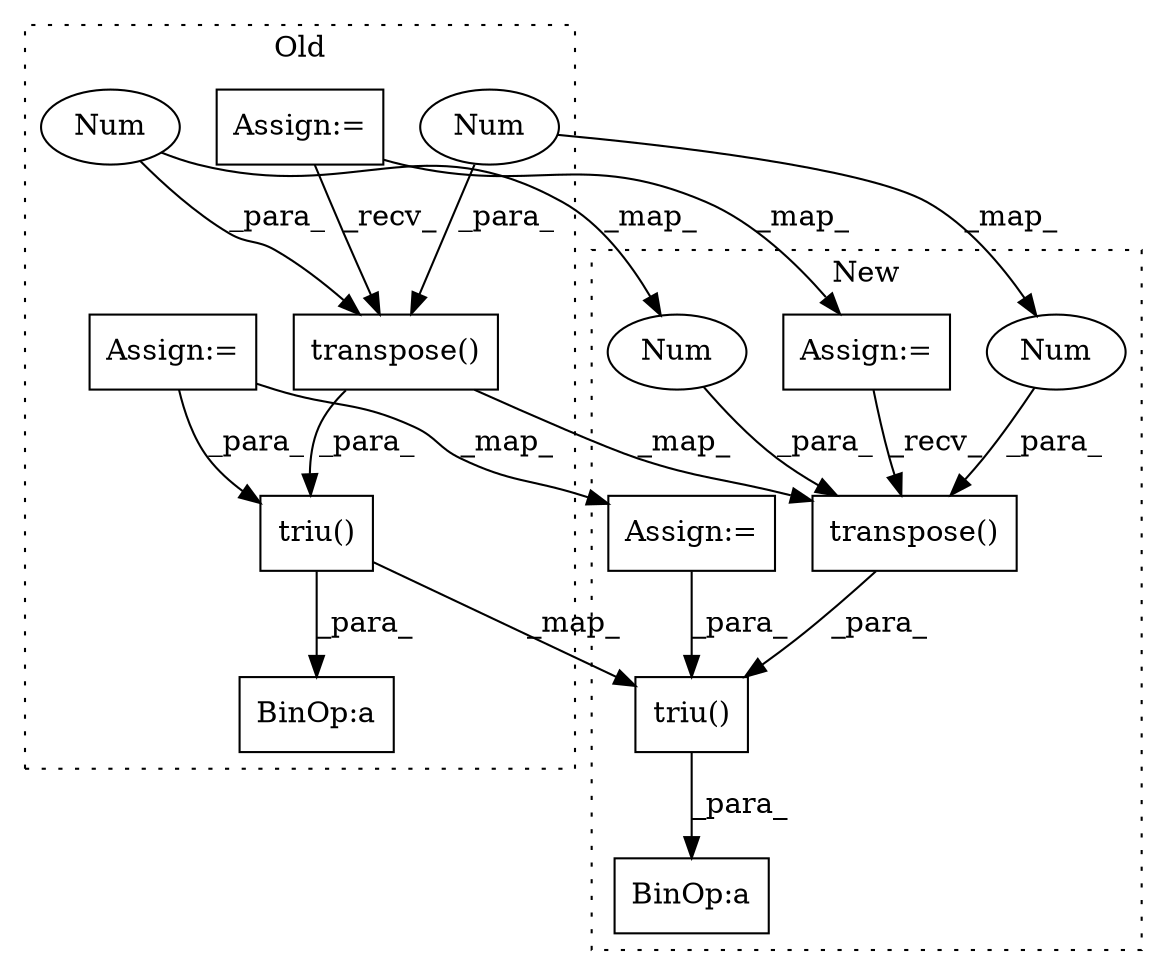 digraph G {
subgraph cluster0 {
1 [label="triu()" a="75" s="7643,7655" l="11,13" shape="box"];
4 [label="BinOp:a" a="82" s="7688" l="3" shape="box"];
5 [label="transpose()" a="75" s="7481,7497" l="12,1" shape="box"];
8 [label="Num" a="76" s="7496" l="1" shape="ellipse"];
10 [label="Num" a="76" s="7493" l="1" shape="ellipse"];
12 [label="Assign:=" a="68" s="7381" l="3" shape="box"];
14 [label="Assign:=" a="68" s="7302" l="3" shape="box"];
label = "Old";
style="dotted";
}
subgraph cluster1 {
2 [label="triu()" a="75" s="7340,7352" l="11,13" shape="box"];
3 [label="BinOp:a" a="82" s="7365" l="3" shape="box"];
6 [label="transpose()" a="75" s="7096,7114" l="14,1" shape="box"];
7 [label="Num" a="76" s="7113" l="1" shape="ellipse"];
9 [label="Num" a="76" s="7110" l="1" shape="ellipse"];
11 [label="Assign:=" a="68" s="7036" l="3" shape="box"];
13 [label="Assign:=" a="68" s="6961" l="3" shape="box"];
label = "New";
style="dotted";
}
1 -> 2 [label="_map_"];
1 -> 4 [label="_para_"];
2 -> 3 [label="_para_"];
5 -> 6 [label="_map_"];
5 -> 1 [label="_para_"];
6 -> 2 [label="_para_"];
7 -> 6 [label="_para_"];
8 -> 7 [label="_map_"];
8 -> 5 [label="_para_"];
9 -> 6 [label="_para_"];
10 -> 5 [label="_para_"];
10 -> 9 [label="_map_"];
11 -> 2 [label="_para_"];
12 -> 11 [label="_map_"];
12 -> 1 [label="_para_"];
13 -> 6 [label="_recv_"];
14 -> 5 [label="_recv_"];
14 -> 13 [label="_map_"];
}